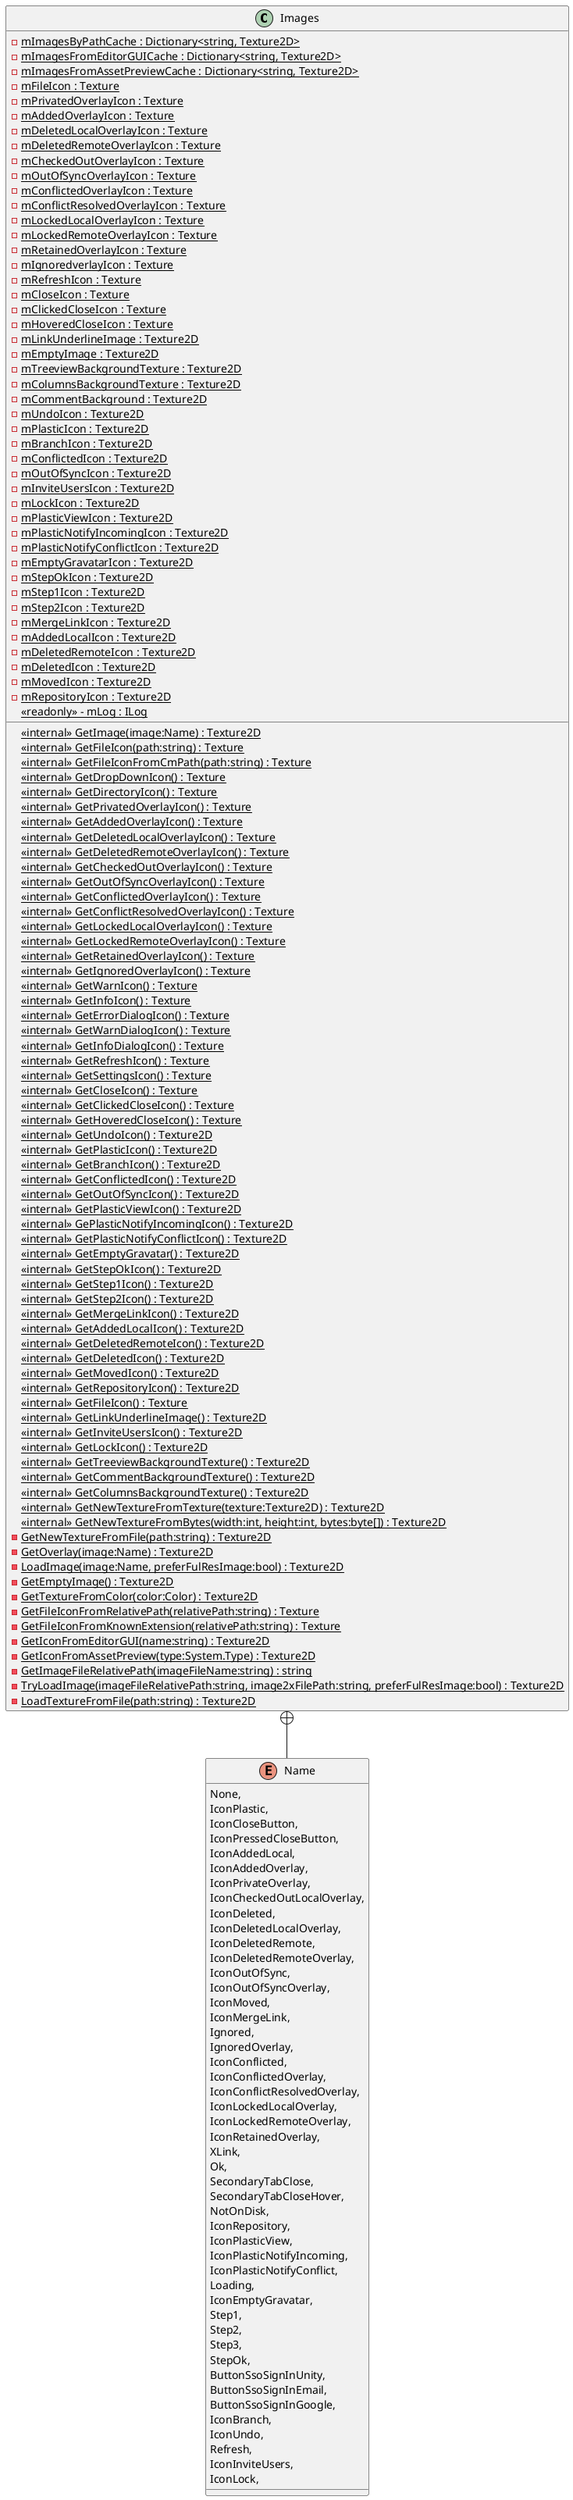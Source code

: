 @startuml
class Images {
    <<internal>> {static} GetImage(image:Name) : Texture2D
    <<internal>> {static} GetFileIcon(path:string) : Texture
    <<internal>> {static} GetFileIconFromCmPath(path:string) : Texture
    <<internal>> {static} GetDropDownIcon() : Texture
    <<internal>> {static} GetDirectoryIcon() : Texture
    <<internal>> {static} GetPrivatedOverlayIcon() : Texture
    <<internal>> {static} GetAddedOverlayIcon() : Texture
    <<internal>> {static} GetDeletedLocalOverlayIcon() : Texture
    <<internal>> {static} GetDeletedRemoteOverlayIcon() : Texture
    <<internal>> {static} GetCheckedOutOverlayIcon() : Texture
    <<internal>> {static} GetOutOfSyncOverlayIcon() : Texture
    <<internal>> {static} GetConflictedOverlayIcon() : Texture
    <<internal>> {static} GetConflictResolvedOverlayIcon() : Texture
    <<internal>> {static} GetLockedLocalOverlayIcon() : Texture
    <<internal>> {static} GetLockedRemoteOverlayIcon() : Texture
    <<internal>> {static} GetRetainedOverlayIcon() : Texture
    <<internal>> {static} GetIgnoredOverlayIcon() : Texture
    <<internal>> {static} GetWarnIcon() : Texture
    <<internal>> {static} GetInfoIcon() : Texture
    <<internal>> {static} GetErrorDialogIcon() : Texture
    <<internal>> {static} GetWarnDialogIcon() : Texture
    <<internal>> {static} GetInfoDialogIcon() : Texture
    <<internal>> {static} GetRefreshIcon() : Texture
    <<internal>> {static} GetSettingsIcon() : Texture
    <<internal>> {static} GetCloseIcon() : Texture
    <<internal>> {static} GetClickedCloseIcon() : Texture
    <<internal>> {static} GetHoveredCloseIcon() : Texture
    <<internal>> {static} GetUndoIcon() : Texture2D
    <<internal>> {static} GetPlasticIcon() : Texture2D
    <<internal>> {static} GetBranchIcon() : Texture2D
    <<internal>> {static} GetConflictedIcon() : Texture2D
    <<internal>> {static} GetOutOfSyncIcon() : Texture2D
    <<internal>> {static} GetPlasticViewIcon() : Texture2D
    <<internal>> {static} GePlasticNotifyIncomingIcon() : Texture2D
    <<internal>> {static} GetPlasticNotifyConflictIcon() : Texture2D
    <<internal>> {static} GetEmptyGravatar() : Texture2D
    <<internal>> {static} GetStepOkIcon() : Texture2D
    <<internal>> {static} GetStep1Icon() : Texture2D
    <<internal>> {static} GetStep2Icon() : Texture2D
    <<internal>> {static} GetMergeLinkIcon() : Texture2D
    <<internal>> {static} GetAddedLocalIcon() : Texture2D
    <<internal>> {static} GetDeletedRemoteIcon() : Texture2D
    <<internal>> {static} GetDeletedIcon() : Texture2D
    <<internal>> {static} GetMovedIcon() : Texture2D
    <<internal>> {static} GetRepositoryIcon() : Texture2D
    <<internal>> {static} GetFileIcon() : Texture
    <<internal>> {static} GetLinkUnderlineImage() : Texture2D
    <<internal>> {static} GetInviteUsersIcon() : Texture2D
    <<internal>> {static} GetLockIcon() : Texture2D
    <<internal>> {static} GetTreeviewBackgroundTexture() : Texture2D
    <<internal>> {static} GetCommentBackgroundTexture() : Texture2D
    <<internal>> {static} GetColumnsBackgroundTexture() : Texture2D
    <<internal>> {static} GetNewTextureFromTexture(texture:Texture2D) : Texture2D
    <<internal>> {static} GetNewTextureFromBytes(width:int, height:int, bytes:byte[]) : Texture2D
    {static} - GetNewTextureFromFile(path:string) : Texture2D
    {static} - GetOverlay(image:Name) : Texture2D
    {static} - LoadImage(image:Name, preferFulResImage:bool) : Texture2D
    {static} - GetEmptyImage() : Texture2D
    {static} - GetTextureFromColor(color:Color) : Texture2D
    {static} - GetFileIconFromRelativePath(relativePath:string) : Texture
    {static} - GetFileIconFromKnownExtension(relativePath:string) : Texture
    {static} - GetIconFromEditorGUI(name:string) : Texture2D
    {static} - GetIconFromAssetPreview(type:System.Type) : Texture2D
    {static} - GetImageFileRelativePath(imageFileName:string) : string
    {static} - TryLoadImage(imageFileRelativePath:string, image2xFilePath:string, preferFulResImage:bool) : Texture2D
    {static} - LoadTextureFromFile(path:string) : Texture2D
    {static} - mImagesByPathCache : Dictionary<string, Texture2D>
    {static} - mImagesFromEditorGUICache : Dictionary<string, Texture2D>
    {static} - mImagesFromAssetPreviewCache : Dictionary<string, Texture2D>
    {static} - mFileIcon : Texture
    {static} - mPrivatedOverlayIcon : Texture
    {static} - mAddedOverlayIcon : Texture
    {static} - mDeletedLocalOverlayIcon : Texture
    {static} - mDeletedRemoteOverlayIcon : Texture
    {static} - mCheckedOutOverlayIcon : Texture
    {static} - mOutOfSyncOverlayIcon : Texture
    {static} - mConflictedOverlayIcon : Texture
    {static} - mConflictResolvedOverlayIcon : Texture
    {static} - mLockedLocalOverlayIcon : Texture
    {static} - mLockedRemoteOverlayIcon : Texture
    {static} - mRetainedOverlayIcon : Texture
    {static} - mIgnoredverlayIcon : Texture
    {static} - mRefreshIcon : Texture
    {static} - mCloseIcon : Texture
    {static} - mClickedCloseIcon : Texture
    {static} - mHoveredCloseIcon : Texture
    {static} - mLinkUnderlineImage : Texture2D
    {static} - mEmptyImage : Texture2D
    {static} - mTreeviewBackgroundTexture : Texture2D
    {static} - mColumnsBackgroundTexture : Texture2D
    {static} - mCommentBackground : Texture2D
    {static} - mUndoIcon : Texture2D
    {static} - mPlasticIcon : Texture2D
    {static} - mBranchIcon : Texture2D
    {static} - mConflictedIcon : Texture2D
    {static} - mOutOfSyncIcon : Texture2D
    {static} - mInviteUsersIcon : Texture2D
    {static} - mLockIcon : Texture2D
    {static} - mPlasticViewIcon : Texture2D
    {static} - mPlasticNotifyIncomingIcon : Texture2D
    {static} - mPlasticNotifyConflictIcon : Texture2D
    {static} - mEmptyGravatarIcon : Texture2D
    {static} - mStepOkIcon : Texture2D
    {static} - mStep1Icon : Texture2D
    {static} - mStep2Icon : Texture2D
    {static} - mMergeLinkIcon : Texture2D
    {static} - mAddedLocalIcon : Texture2D
    {static} - mDeletedRemoteIcon : Texture2D
    {static} - mDeletedIcon : Texture2D
    {static} - mMovedIcon : Texture2D
    {static} - mRepositoryIcon : Texture2D
    {static} <<readonly>> - mLog : ILog
}
enum Name {
    None,
    IconPlastic,
    IconCloseButton,
    IconPressedCloseButton,
    IconAddedLocal,
    IconAddedOverlay,
    IconPrivateOverlay,
    IconCheckedOutLocalOverlay,
    IconDeleted,
    IconDeletedLocalOverlay,
    IconDeletedRemote,
    IconDeletedRemoteOverlay,
    IconOutOfSync,
    IconOutOfSyncOverlay,
    IconMoved,
    IconMergeLink,
    Ignored,
    IgnoredOverlay,
    IconConflicted,
    IconConflictedOverlay,
    IconConflictResolvedOverlay,
    IconLockedLocalOverlay,
    IconLockedRemoteOverlay,
    IconRetainedOverlay,
    XLink,
    Ok,
    SecondaryTabClose,
    SecondaryTabCloseHover,
    NotOnDisk,
    IconRepository,
    IconPlasticView,
    IconPlasticNotifyIncoming,
    IconPlasticNotifyConflict,
    Loading,
    IconEmptyGravatar,
    Step1,
    Step2,
    Step3,
    StepOk,
    ButtonSsoSignInUnity,
    ButtonSsoSignInEmail,
    ButtonSsoSignInGoogle,
    IconBranch,
    IconUndo,
    Refresh,
    IconInviteUsers,
    IconLock,
}
Images +-- Name
@enduml
